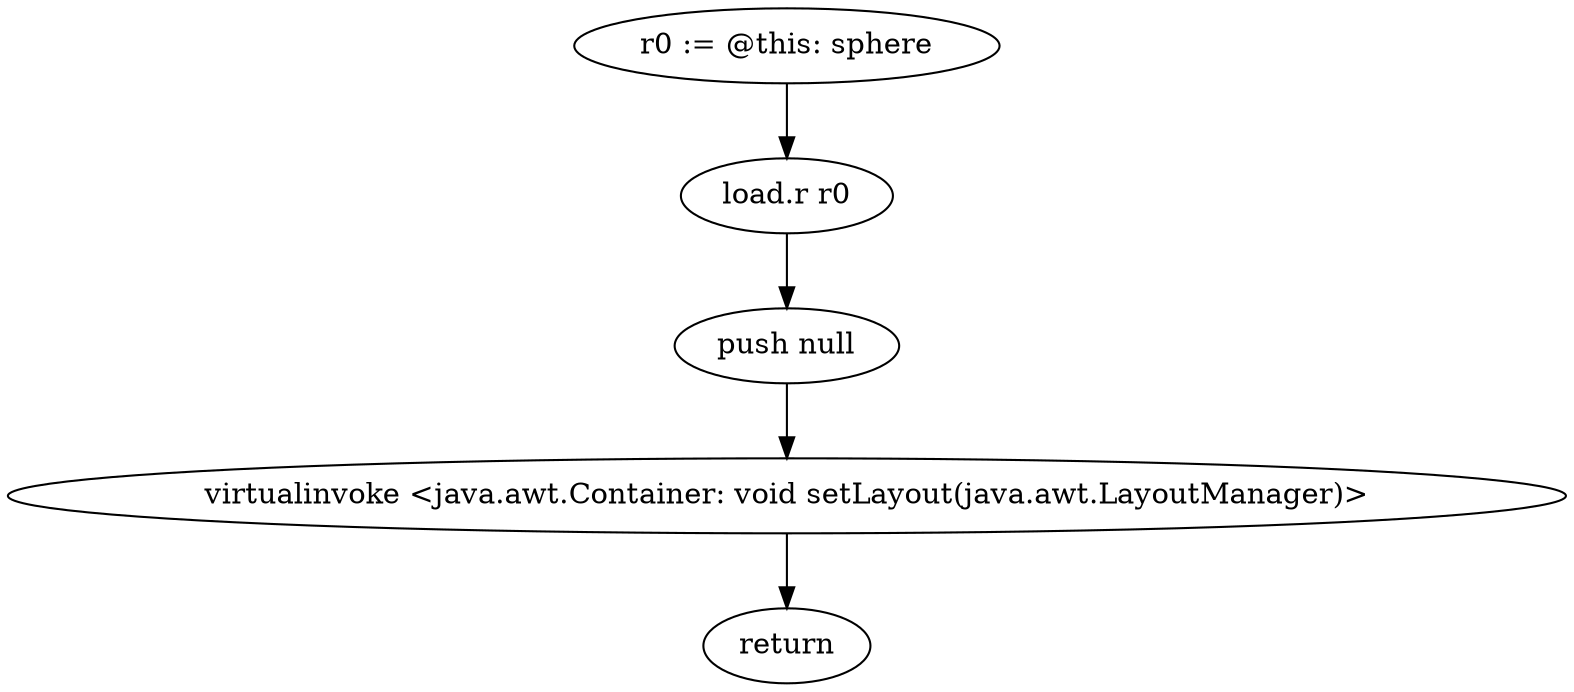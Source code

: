 digraph "" {
    "r0 := @this: sphere"
    "load.r r0"
    "r0 := @this: sphere"->"load.r r0";
    "push null"
    "load.r r0"->"push null";
    "virtualinvoke <java.awt.Container: void setLayout(java.awt.LayoutManager)>"
    "push null"->"virtualinvoke <java.awt.Container: void setLayout(java.awt.LayoutManager)>";
    "return"
    "virtualinvoke <java.awt.Container: void setLayout(java.awt.LayoutManager)>"->"return";
}
